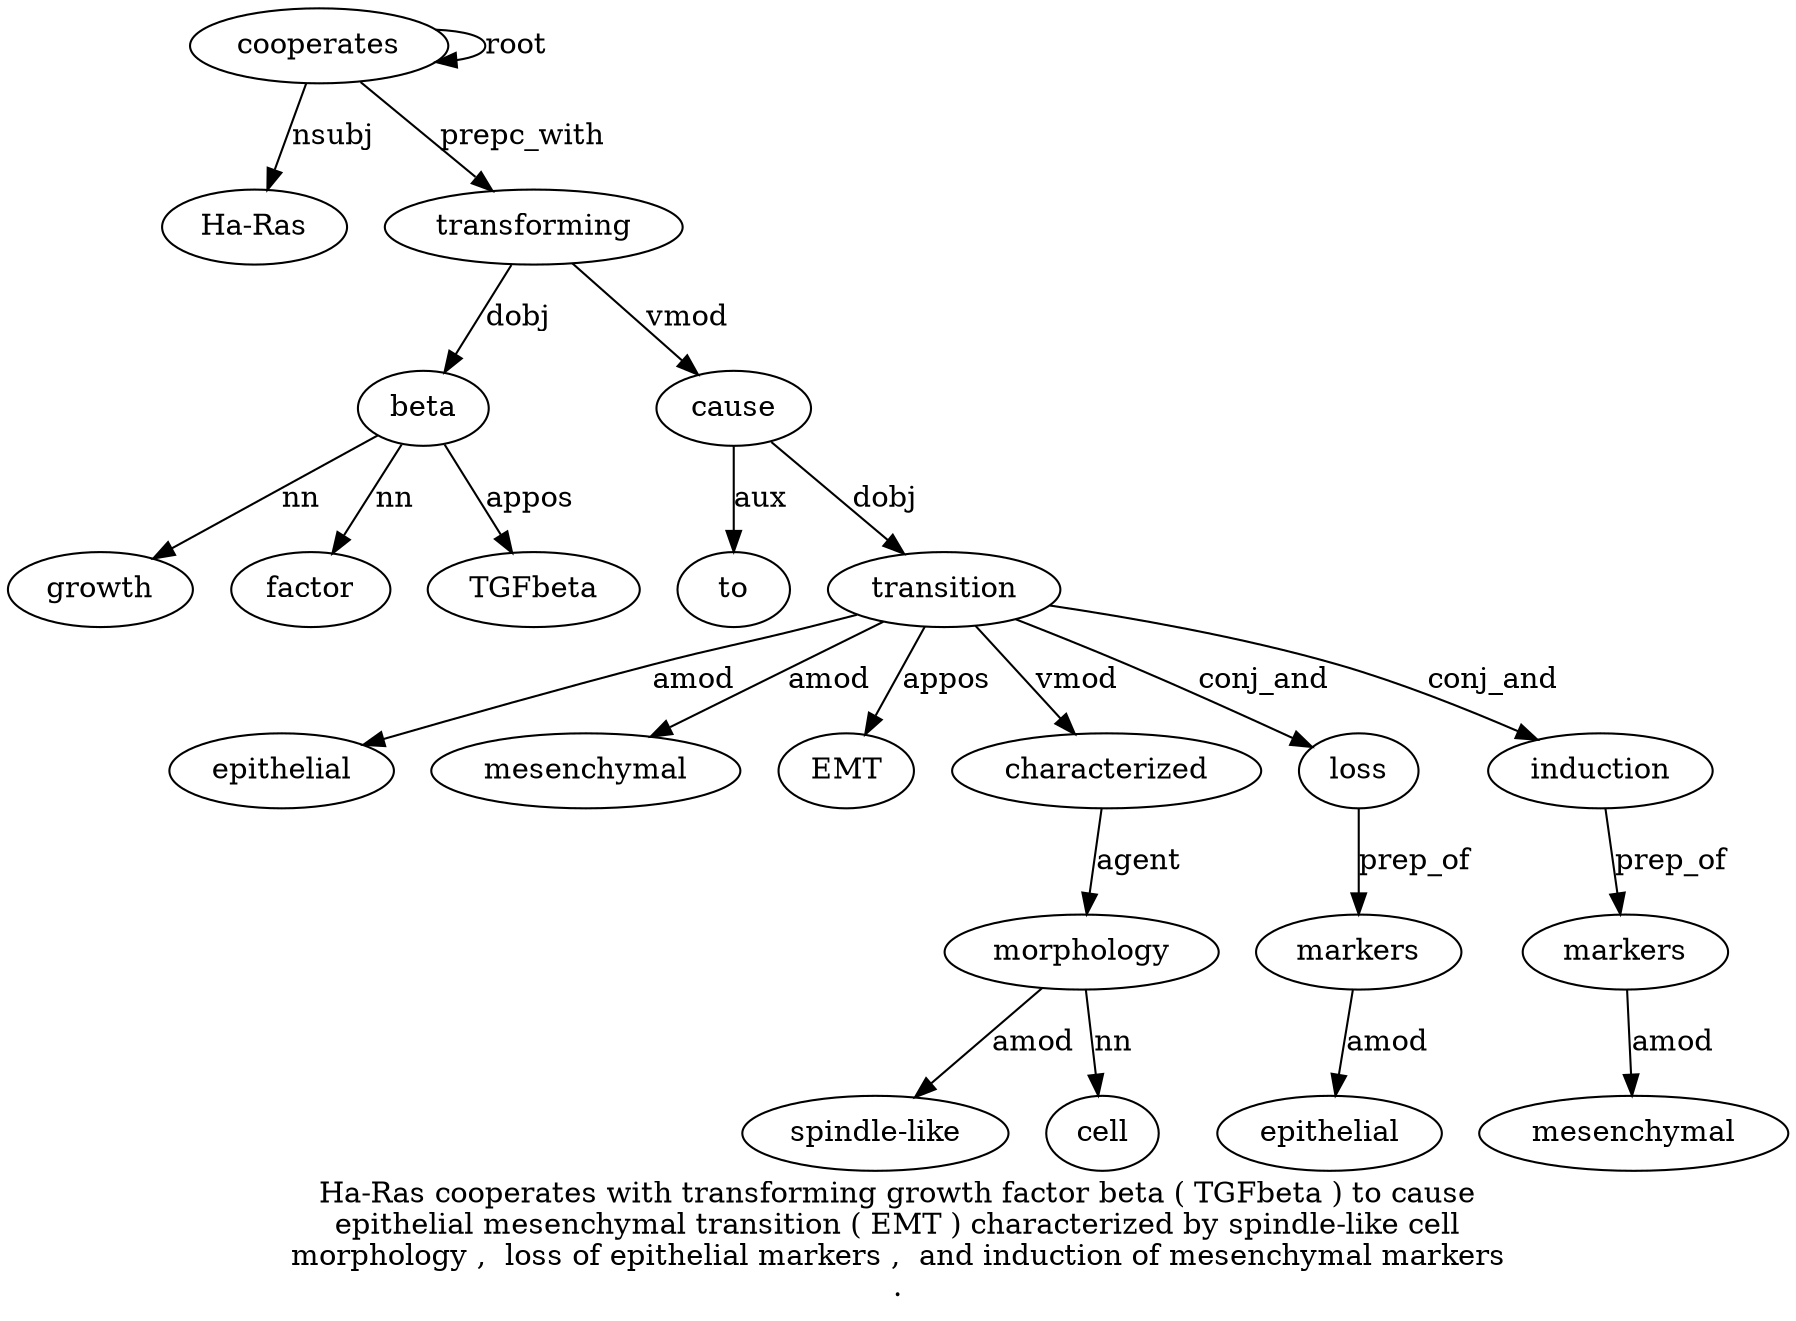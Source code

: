 digraph "Ha-Ras cooperates with transforming growth factor beta ( TGFbeta ) to cause epithelial mesenchymal transition ( EMT ) characterized by spindle-like cell morphology ,  loss of epithelial markers ,  and induction of mesenchymal markers ." {
label="Ha-Ras cooperates with transforming growth factor beta ( TGFbeta ) to cause
epithelial mesenchymal transition ( EMT ) characterized by spindle-like cell
morphology ,  loss of epithelial markers ,  and induction of mesenchymal markers
.";
cooperates2 [style=filled, fillcolor=white, label=cooperates];
"Ha-Ras1" [style=filled, fillcolor=white, label="Ha-Ras"];
cooperates2 -> "Ha-Ras1"  [label=nsubj];
cooperates2 -> cooperates2  [label=root];
transforming4 [style=filled, fillcolor=white, label=transforming];
cooperates2 -> transforming4  [label=prepc_with];
beta7 [style=filled, fillcolor=white, label=beta];
growth5 [style=filled, fillcolor=white, label=growth];
beta7 -> growth5  [label=nn];
factor6 [style=filled, fillcolor=white, label=factor];
beta7 -> factor6  [label=nn];
transforming4 -> beta7  [label=dobj];
TGFbeta9 [style=filled, fillcolor=white, label=TGFbeta];
beta7 -> TGFbeta9  [label=appos];
cause12 [style=filled, fillcolor=white, label=cause];
to11 [style=filled, fillcolor=white, label=to];
cause12 -> to11  [label=aux];
transforming4 -> cause12  [label=vmod];
transition15 [style=filled, fillcolor=white, label=transition];
epithelial13 [style=filled, fillcolor=white, label=epithelial];
transition15 -> epithelial13  [label=amod];
mesenchymal14 [style=filled, fillcolor=white, label=mesenchymal];
transition15 -> mesenchymal14  [label=amod];
cause12 -> transition15  [label=dobj];
EMT17 [style=filled, fillcolor=white, label=EMT];
transition15 -> EMT17  [label=appos];
characterized19 [style=filled, fillcolor=white, label=characterized];
transition15 -> characterized19  [label=vmod];
morphology23 [style=filled, fillcolor=white, label=morphology];
"spindle-like21" [style=filled, fillcolor=white, label="spindle-like"];
morphology23 -> "spindle-like21"  [label=amod];
cell22 [style=filled, fillcolor=white, label=cell];
morphology23 -> cell22  [label=nn];
characterized19 -> morphology23  [label=agent];
loss25 [style=filled, fillcolor=white, label=loss];
transition15 -> loss25  [label=conj_and];
markers28 [style=filled, fillcolor=white, label=markers];
epithelial27 [style=filled, fillcolor=white, label=epithelial];
markers28 -> epithelial27  [label=amod];
loss25 -> markers28  [label=prep_of];
induction31 [style=filled, fillcolor=white, label=induction];
transition15 -> induction31  [label=conj_and];
markers34 [style=filled, fillcolor=white, label=markers];
mesenchymal33 [style=filled, fillcolor=white, label=mesenchymal];
markers34 -> mesenchymal33  [label=amod];
induction31 -> markers34  [label=prep_of];
}
